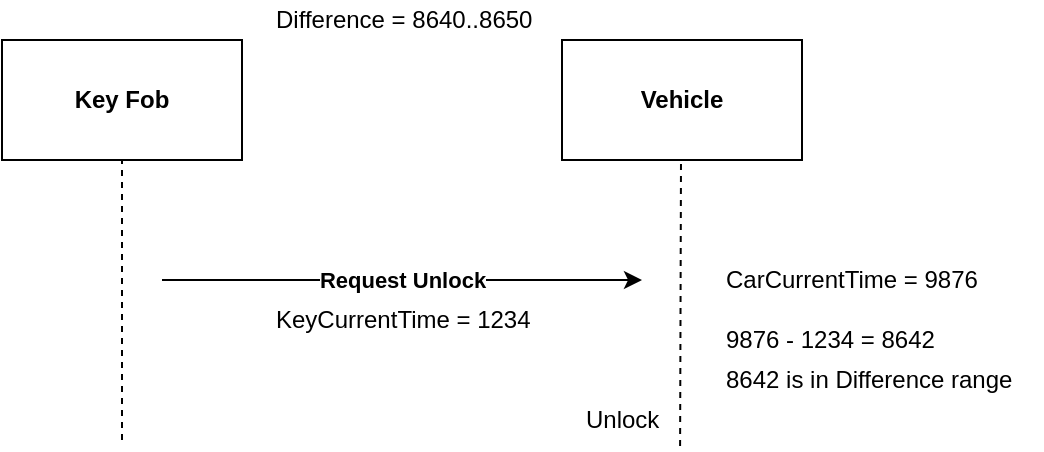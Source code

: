 <mxfile version="12.1.4" type="device" pages="1"><diagram id="PPJdLVgd5uR1gISbK-lU" name="Page-1"><mxGraphModel dx="792" dy="639" grid="1" gridSize="10" guides="1" tooltips="1" connect="1" arrows="1" fold="1" page="1" pageScale="1" pageWidth="827" pageHeight="1169" math="0" shadow="0"><root><mxCell id="0"/><mxCell id="1" parent="0"/><mxCell id="ng8_S7YN7h6tCv9LK9Rn-1" value="&lt;b&gt;Key Fob&lt;/b&gt;" style="rounded=0;whiteSpace=wrap;html=1;" parent="1" vertex="1"><mxGeometry x="80" y="80" width="120" height="60" as="geometry"/></mxCell><mxCell id="ng8_S7YN7h6tCv9LK9Rn-2" value="&lt;b&gt;Vehicle&lt;/b&gt;" style="rounded=0;whiteSpace=wrap;html=1;" parent="1" vertex="1"><mxGeometry x="360" y="80" width="120" height="60" as="geometry"/></mxCell><mxCell id="ng8_S7YN7h6tCv9LK9Rn-3" value="" style="endArrow=none;dashed=1;html=1;entryX=0.5;entryY=1;entryDx=0;entryDy=0;" parent="1" target="ng8_S7YN7h6tCv9LK9Rn-1" edge="1"><mxGeometry width="50" height="50" relative="1" as="geometry"><mxPoint x="140" y="280" as="sourcePoint"/><mxPoint x="130" y="160" as="targetPoint"/></mxGeometry></mxCell><mxCell id="ng8_S7YN7h6tCv9LK9Rn-4" value="" style="endArrow=none;dashed=1;html=1;entryX=0.5;entryY=1;entryDx=0;entryDy=0;exitX=0.981;exitY=1.153;exitDx=0;exitDy=0;exitPerimeter=0;" parent="1" edge="1" source="Yp_lb5NkLByn19P5CNB0-8"><mxGeometry width="50" height="50" relative="1" as="geometry"><mxPoint x="420" y="430" as="sourcePoint"/><mxPoint x="419.5" y="140" as="targetPoint"/></mxGeometry></mxCell><mxCell id="ng8_S7YN7h6tCv9LK9Rn-5" value="&lt;b&gt;Request Unlock&lt;/b&gt;" style="endArrow=classic;html=1;" parent="1" edge="1"><mxGeometry width="50" height="50" relative="1" as="geometry"><mxPoint x="160" y="200" as="sourcePoint"/><mxPoint x="400" y="200" as="targetPoint"/></mxGeometry></mxCell><mxCell id="Yp_lb5NkLByn19P5CNB0-4" value="Difference = 8640..8650" style="text;html=1;resizable=0;points=[];autosize=1;align=left;verticalAlign=top;spacingTop=-4;" vertex="1" parent="1"><mxGeometry x="215" y="60" width="140" height="20" as="geometry"/></mxCell><mxCell id="Yp_lb5NkLByn19P5CNB0-5" value="KeyCurrentTime = 1234" style="text;html=1;resizable=0;points=[];autosize=1;align=left;verticalAlign=top;spacingTop=-4;" vertex="1" parent="1"><mxGeometry x="215" y="210" width="140" height="20" as="geometry"/></mxCell><mxCell id="Yp_lb5NkLByn19P5CNB0-6" value="CarCurrentTime = 9876" style="text;html=1;resizable=0;points=[];autosize=1;align=left;verticalAlign=top;spacingTop=-4;" vertex="1" parent="1"><mxGeometry x="440" y="190" width="140" height="20" as="geometry"/></mxCell><mxCell id="Yp_lb5NkLByn19P5CNB0-7" value="9876 - 1234 = 8642" style="text;html=1;resizable=0;points=[];autosize=1;align=left;verticalAlign=top;spacingTop=-4;" vertex="1" parent="1"><mxGeometry x="440" y="220" width="120" height="20" as="geometry"/></mxCell><mxCell id="Yp_lb5NkLByn19P5CNB0-8" value="Unlock" style="text;html=1;resizable=0;points=[];autosize=1;align=left;verticalAlign=top;spacingTop=-4;" vertex="1" parent="1"><mxGeometry x="370" y="260" width="50" height="20" as="geometry"/></mxCell><mxCell id="Yp_lb5NkLByn19P5CNB0-10" value="8642 is in Difference range" style="text;html=1;resizable=0;points=[];autosize=1;align=left;verticalAlign=top;spacingTop=-4;" vertex="1" parent="1"><mxGeometry x="440" y="240" width="160" height="20" as="geometry"/></mxCell></root></mxGraphModel></diagram></mxfile>